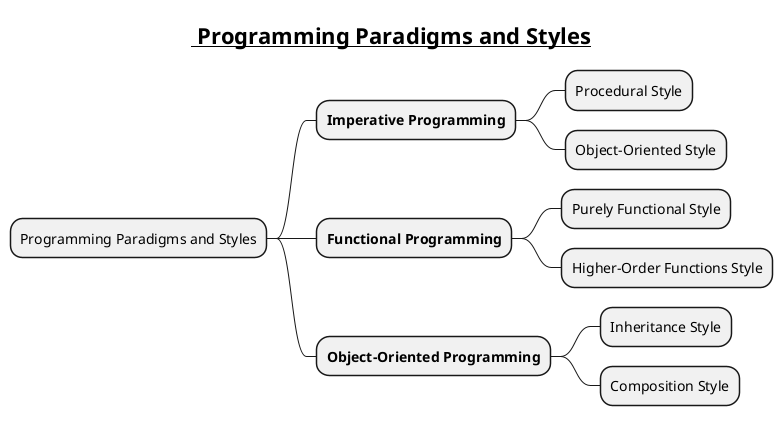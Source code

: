 @startmindmap
title =__ Programming Paradigms and Styles__

* Programming Paradigms and Styles

** **Imperative Programming**
*** Procedural Style
*** Object-Oriented Style

** **Functional Programming**
*** Purely Functional Style
*** Higher-Order Functions Style

** **Object-Oriented Programming**
*** Inheritance Style
*** Composition Style

@endmindmap

